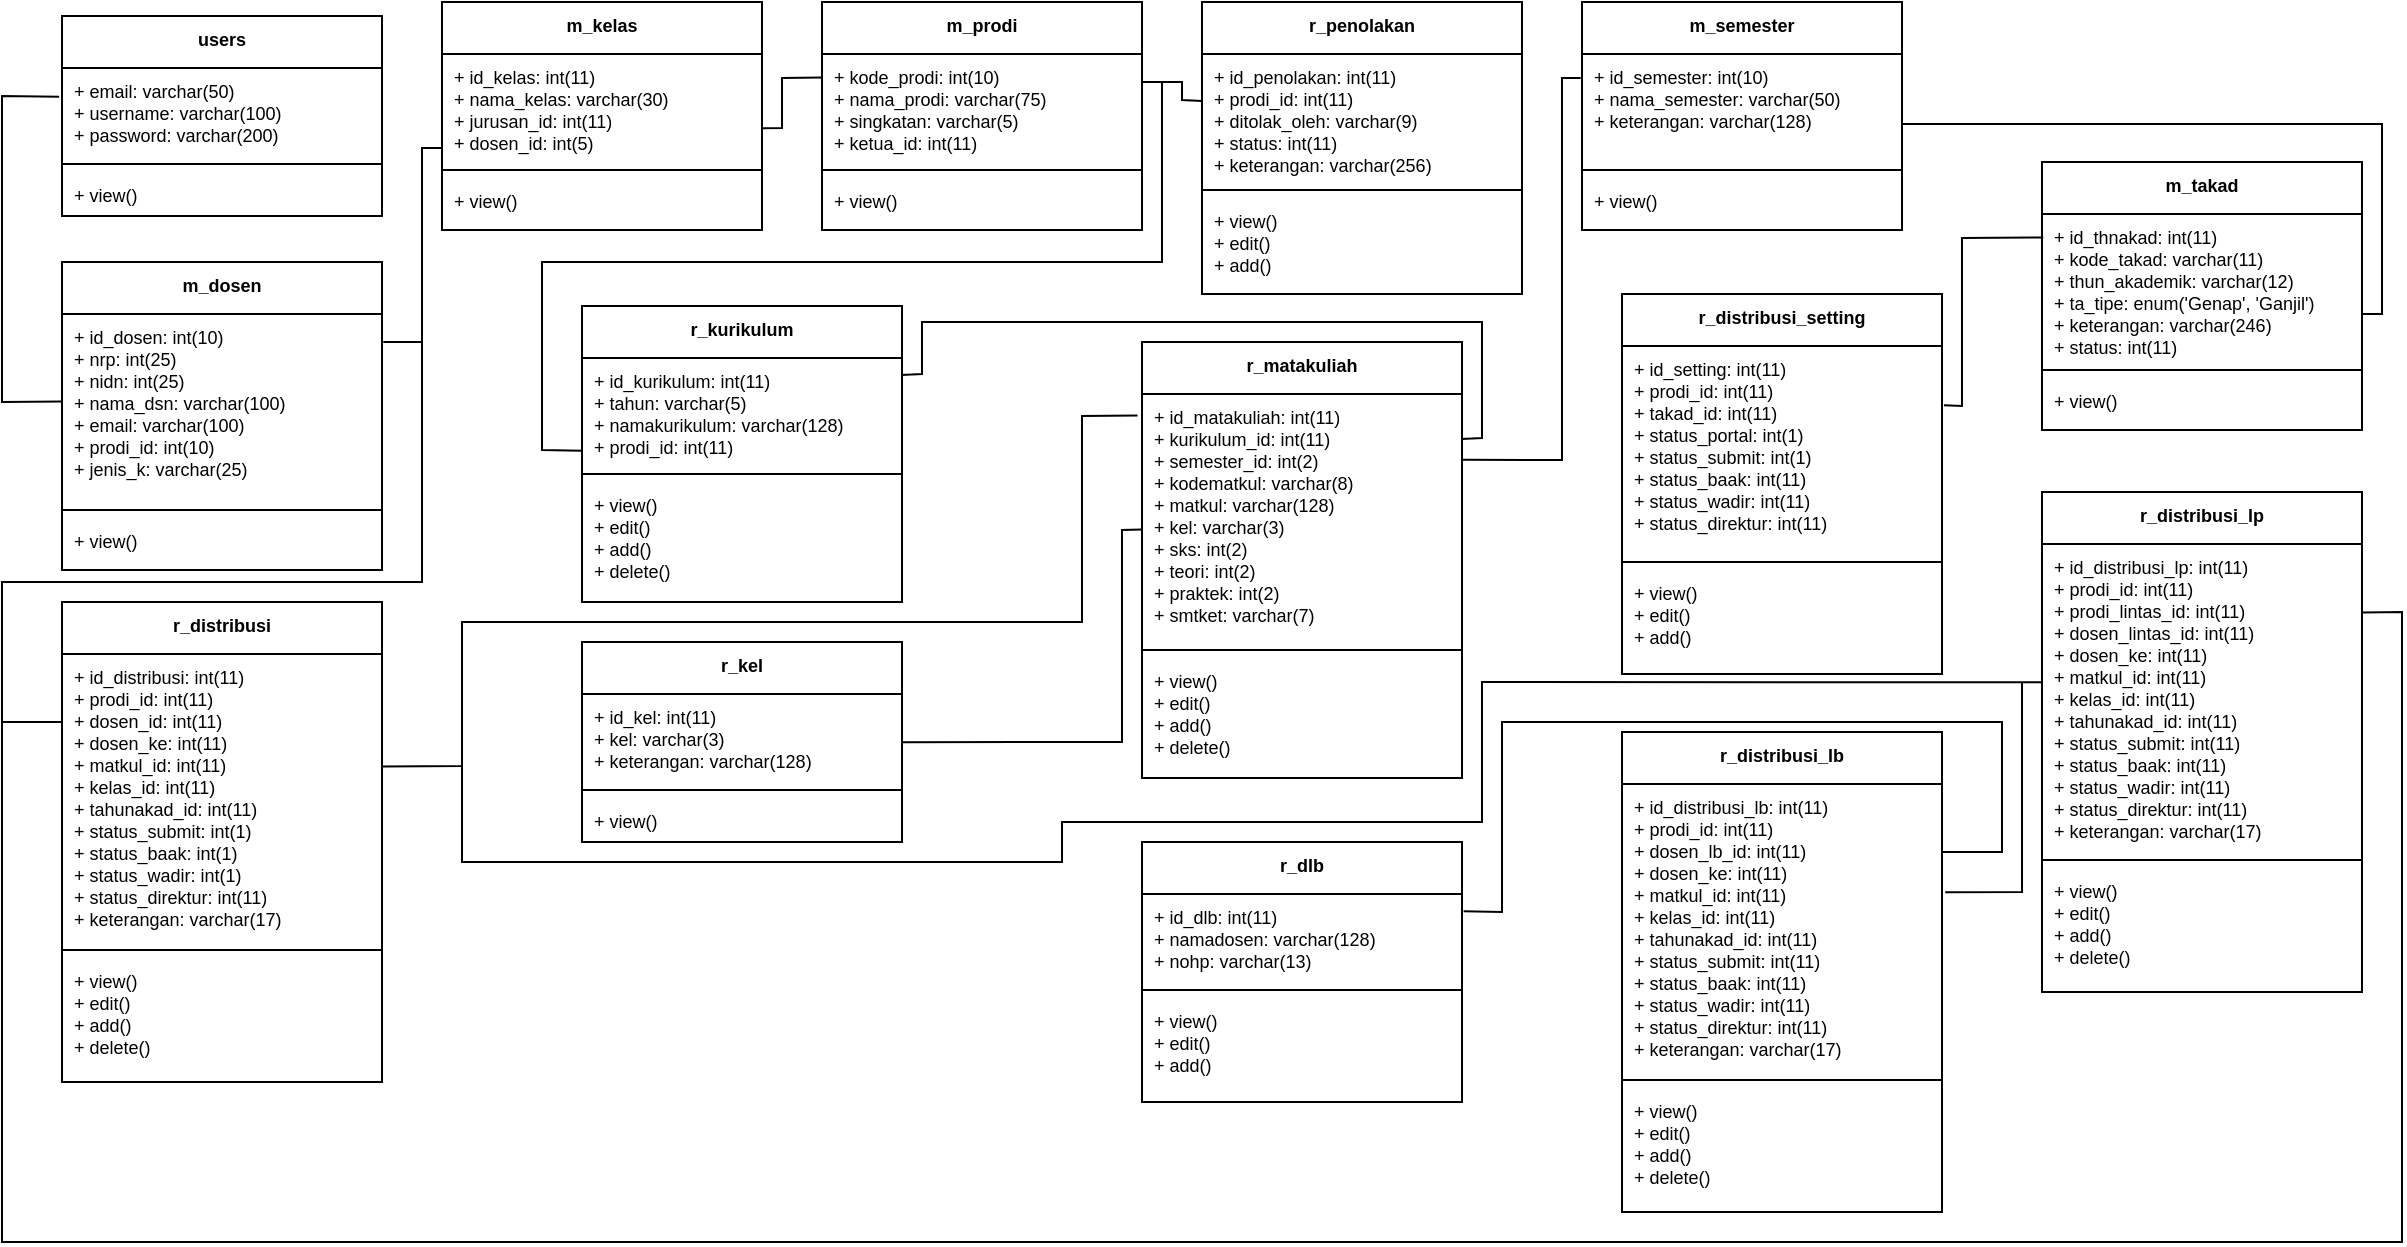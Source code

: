 <mxfile version="16.5.1" type="device"><diagram id="5leFgWzlYx5w-uaJ1oZy" name="Page-1"><mxGraphModel dx="1460" dy="322" grid="1" gridSize="10" guides="1" tooltips="1" connect="1" arrows="1" fold="1" page="1" pageScale="1" pageWidth="827" pageHeight="1169" math="0" shadow="0"><root><mxCell id="0"/><mxCell id="1" parent="0"/><mxCell id="pr-jcd_Mdmu5b7pMXLad-32" value="m_dosen" style="swimlane;fontStyle=1;align=center;verticalAlign=top;childLayout=stackLayout;horizontal=1;startSize=26;horizontalStack=0;resizeParent=1;resizeParentMax=0;resizeLast=0;collapsible=1;marginBottom=0;labelBackgroundColor=none;fontSize=9;fillColor=none;" parent="1" vertex="1"><mxGeometry x="10" y="140" width="160" height="154" as="geometry"/></mxCell><mxCell id="pr-jcd_Mdmu5b7pMXLad-33" value="+ id_dosen: int(10)&#10;+ nrp: int(25)&#10;+ nidn: int(25)&#10;+ nama_dsn: varchar(100)&#10;+ email: varchar(100)&#10;+ prodi_id: int(10)&#10;+ jenis_k: varchar(25)" style="text;strokeColor=none;fillColor=none;align=left;verticalAlign=top;spacingLeft=4;spacingRight=4;overflow=hidden;rotatable=0;points=[[0,0.5],[1,0.5]];portConstraint=eastwest;labelBackgroundColor=none;fontSize=9;" parent="pr-jcd_Mdmu5b7pMXLad-32" vertex="1"><mxGeometry y="26" width="160" height="94" as="geometry"/></mxCell><mxCell id="pr-jcd_Mdmu5b7pMXLad-34" value="" style="line;strokeWidth=1;fillColor=none;align=left;verticalAlign=middle;spacingTop=-1;spacingLeft=3;spacingRight=3;rotatable=0;labelPosition=right;points=[];portConstraint=eastwest;labelBackgroundColor=none;fontSize=9;" parent="pr-jcd_Mdmu5b7pMXLad-32" vertex="1"><mxGeometry y="120" width="160" height="8" as="geometry"/></mxCell><mxCell id="pr-jcd_Mdmu5b7pMXLad-35" value="+ view()" style="text;strokeColor=none;fillColor=none;align=left;verticalAlign=top;spacingLeft=4;spacingRight=4;overflow=hidden;rotatable=0;points=[[0,0.5],[1,0.5]];portConstraint=eastwest;labelBackgroundColor=none;fontSize=9;" parent="pr-jcd_Mdmu5b7pMXLad-32" vertex="1"><mxGeometry y="128" width="160" height="26" as="geometry"/></mxCell><mxCell id="ncS41lQfrTRDmyUuhEsA-8" value="m_kelas" style="swimlane;fontStyle=1;align=center;verticalAlign=top;childLayout=stackLayout;horizontal=1;startSize=26;horizontalStack=0;resizeParent=1;resizeParentMax=0;resizeLast=0;collapsible=1;marginBottom=0;labelBackgroundColor=none;fontSize=9;fillColor=none;" parent="1" vertex="1"><mxGeometry x="200" y="10" width="160" height="114" as="geometry"><mxRectangle x="270" y="10" width="70" height="26" as="alternateBounds"/></mxGeometry></mxCell><mxCell id="ncS41lQfrTRDmyUuhEsA-9" value="+ id_kelas: int(11)&#10;+ nama_kelas: varchar(30)&#10;+ jurusan_id: int(11)&#10;+ dosen_id: int(5)" style="text;strokeColor=none;fillColor=none;align=left;verticalAlign=top;spacingLeft=4;spacingRight=4;overflow=hidden;rotatable=0;points=[[0,0.5],[1,0.5]];portConstraint=eastwest;labelBackgroundColor=none;fontSize=9;" parent="ncS41lQfrTRDmyUuhEsA-8" vertex="1"><mxGeometry y="26" width="160" height="54" as="geometry"/></mxCell><mxCell id="ncS41lQfrTRDmyUuhEsA-10" value="" style="line;strokeWidth=1;fillColor=none;align=left;verticalAlign=middle;spacingTop=-1;spacingLeft=3;spacingRight=3;rotatable=0;labelPosition=right;points=[];portConstraint=eastwest;labelBackgroundColor=none;fontSize=9;" parent="ncS41lQfrTRDmyUuhEsA-8" vertex="1"><mxGeometry y="80" width="160" height="8" as="geometry"/></mxCell><mxCell id="ncS41lQfrTRDmyUuhEsA-11" value="+ view()" style="text;strokeColor=none;fillColor=none;align=left;verticalAlign=top;spacingLeft=4;spacingRight=4;overflow=hidden;rotatable=0;points=[[0,0.5],[1,0.5]];portConstraint=eastwest;labelBackgroundColor=none;fontSize=9;" parent="ncS41lQfrTRDmyUuhEsA-8" vertex="1"><mxGeometry y="88" width="160" height="26" as="geometry"/></mxCell><mxCell id="ncS41lQfrTRDmyUuhEsA-12" value="m_prodi" style="swimlane;fontStyle=1;align=center;verticalAlign=top;childLayout=stackLayout;horizontal=1;startSize=26;horizontalStack=0;resizeParent=1;resizeParentMax=0;resizeLast=0;collapsible=1;marginBottom=0;labelBackgroundColor=none;fontSize=9;fillColor=none;" parent="1" vertex="1"><mxGeometry x="390" y="10" width="160" height="114" as="geometry"><mxRectangle x="270" y="10" width="70" height="26" as="alternateBounds"/></mxGeometry></mxCell><mxCell id="ncS41lQfrTRDmyUuhEsA-13" value="+ kode_prodi: int(10)&#10;+ nama_prodi: varchar(75)&#10;+ singkatan: varchar(5)&#10;+ ketua_id: int(11)" style="text;strokeColor=none;fillColor=none;align=left;verticalAlign=top;spacingLeft=4;spacingRight=4;overflow=hidden;rotatable=0;points=[[0,0.5],[1,0.5]];portConstraint=eastwest;labelBackgroundColor=none;fontSize=9;" parent="ncS41lQfrTRDmyUuhEsA-12" vertex="1"><mxGeometry y="26" width="160" height="54" as="geometry"/></mxCell><mxCell id="ncS41lQfrTRDmyUuhEsA-14" value="" style="line;strokeWidth=1;fillColor=none;align=left;verticalAlign=middle;spacingTop=-1;spacingLeft=3;spacingRight=3;rotatable=0;labelPosition=right;points=[];portConstraint=eastwest;labelBackgroundColor=none;fontSize=9;" parent="ncS41lQfrTRDmyUuhEsA-12" vertex="1"><mxGeometry y="80" width="160" height="8" as="geometry"/></mxCell><mxCell id="ncS41lQfrTRDmyUuhEsA-15" value="+ view()" style="text;strokeColor=none;fillColor=none;align=left;verticalAlign=top;spacingLeft=4;spacingRight=4;overflow=hidden;rotatable=0;points=[[0,0.5],[1,0.5]];portConstraint=eastwest;labelBackgroundColor=none;fontSize=9;" parent="ncS41lQfrTRDmyUuhEsA-12" vertex="1"><mxGeometry y="88" width="160" height="26" as="geometry"/></mxCell><mxCell id="ncS41lQfrTRDmyUuhEsA-20" value="m_semester" style="swimlane;fontStyle=1;align=center;verticalAlign=top;childLayout=stackLayout;horizontal=1;startSize=26;horizontalStack=0;resizeParent=1;resizeParentMax=0;resizeLast=0;collapsible=1;marginBottom=0;labelBackgroundColor=none;fontSize=9;fillColor=none;" parent="1" vertex="1"><mxGeometry x="770" y="10" width="160" height="114" as="geometry"><mxRectangle x="270" y="10" width="70" height="26" as="alternateBounds"/></mxGeometry></mxCell><mxCell id="ncS41lQfrTRDmyUuhEsA-21" value="+ id_semester: int(10)&#10;+ nama_semester: varchar(50)&#10;+ keterangan: varchar(128)" style="text;strokeColor=none;fillColor=none;align=left;verticalAlign=top;spacingLeft=4;spacingRight=4;overflow=hidden;rotatable=0;points=[[0,0.5],[1,0.5]];portConstraint=eastwest;labelBackgroundColor=none;fontSize=9;" parent="ncS41lQfrTRDmyUuhEsA-20" vertex="1"><mxGeometry y="26" width="160" height="54" as="geometry"/></mxCell><mxCell id="ncS41lQfrTRDmyUuhEsA-22" value="" style="line;strokeWidth=1;fillColor=none;align=left;verticalAlign=middle;spacingTop=-1;spacingLeft=3;spacingRight=3;rotatable=0;labelPosition=right;points=[];portConstraint=eastwest;labelBackgroundColor=none;fontSize=9;" parent="ncS41lQfrTRDmyUuhEsA-20" vertex="1"><mxGeometry y="80" width="160" height="8" as="geometry"/></mxCell><mxCell id="ncS41lQfrTRDmyUuhEsA-23" value="+ view()" style="text;strokeColor=none;fillColor=none;align=left;verticalAlign=top;spacingLeft=4;spacingRight=4;overflow=hidden;rotatable=0;points=[[0,0.5],[1,0.5]];portConstraint=eastwest;labelBackgroundColor=none;fontSize=9;" parent="ncS41lQfrTRDmyUuhEsA-20" vertex="1"><mxGeometry y="88" width="160" height="26" as="geometry"/></mxCell><mxCell id="ncS41lQfrTRDmyUuhEsA-24" value="m_takad" style="swimlane;fontStyle=1;align=center;verticalAlign=top;childLayout=stackLayout;horizontal=1;startSize=26;horizontalStack=0;resizeParent=1;resizeParentMax=0;resizeLast=0;collapsible=1;marginBottom=0;labelBackgroundColor=none;fontSize=9;fillColor=none;" parent="1" vertex="1"><mxGeometry x="1000" y="90" width="160" height="134" as="geometry"><mxRectangle x="270" y="10" width="70" height="26" as="alternateBounds"/></mxGeometry></mxCell><mxCell id="ncS41lQfrTRDmyUuhEsA-25" value="+ id_thnakad: int(11)&#10;+ kode_takad: varchar(11)&#10;+ thun_akademik: varchar(12)&#10;+ ta_tipe: enum('Genap', 'Ganjil')&#10;+ keterangan: varchar(246)&#10;+ status: int(11)" style="text;strokeColor=none;fillColor=none;align=left;verticalAlign=top;spacingLeft=4;spacingRight=4;overflow=hidden;rotatable=0;points=[[0,0.5],[1,0.5]];portConstraint=eastwest;labelBackgroundColor=none;fontSize=9;" parent="ncS41lQfrTRDmyUuhEsA-24" vertex="1"><mxGeometry y="26" width="160" height="74" as="geometry"/></mxCell><mxCell id="ncS41lQfrTRDmyUuhEsA-26" value="" style="line;strokeWidth=1;fillColor=none;align=left;verticalAlign=middle;spacingTop=-1;spacingLeft=3;spacingRight=3;rotatable=0;labelPosition=right;points=[];portConstraint=eastwest;labelBackgroundColor=none;fontSize=9;" parent="ncS41lQfrTRDmyUuhEsA-24" vertex="1"><mxGeometry y="100" width="160" height="8" as="geometry"/></mxCell><mxCell id="ncS41lQfrTRDmyUuhEsA-27" value="+ view()" style="text;strokeColor=none;fillColor=none;align=left;verticalAlign=top;spacingLeft=4;spacingRight=4;overflow=hidden;rotatable=0;points=[[0,0.5],[1,0.5]];portConstraint=eastwest;labelBackgroundColor=none;fontSize=9;" parent="ncS41lQfrTRDmyUuhEsA-24" vertex="1"><mxGeometry y="108" width="160" height="26" as="geometry"/></mxCell><mxCell id="ncS41lQfrTRDmyUuhEsA-28" value="r_distribusi" style="swimlane;fontStyle=1;align=center;verticalAlign=top;childLayout=stackLayout;horizontal=1;startSize=26;horizontalStack=0;resizeParent=1;resizeParentMax=0;resizeLast=0;collapsible=1;marginBottom=0;labelBackgroundColor=none;fontSize=9;fillColor=none;" parent="1" vertex="1"><mxGeometry x="10" y="310" width="160" height="240" as="geometry"/></mxCell><mxCell id="ncS41lQfrTRDmyUuhEsA-29" value="+ id_distribusi: int(11)&#10;+ prodi_id: int(11)&#10;+ dosen_id: int(11)&#10;+ dosen_ke: int(11)&#10;+ matkul_id: int(11)&#10;+ kelas_id: int(11)&#10;+ tahunakad_id: int(11)&#10;+ status_submit: int(1)&#10;+ status_baak: int(1)&#10;+ status_wadir: int(1)&#10;+ status_direktur: int(11)&#10;+ keterangan: varchar(17)" style="text;strokeColor=none;fillColor=none;align=left;verticalAlign=top;spacingLeft=4;spacingRight=4;overflow=hidden;rotatable=0;points=[[0,0.5],[1,0.5]];portConstraint=eastwest;labelBackgroundColor=none;fontSize=9;" parent="ncS41lQfrTRDmyUuhEsA-28" vertex="1"><mxGeometry y="26" width="160" height="144" as="geometry"/></mxCell><mxCell id="ncS41lQfrTRDmyUuhEsA-30" value="" style="line;strokeWidth=1;fillColor=none;align=left;verticalAlign=middle;spacingTop=-1;spacingLeft=3;spacingRight=3;rotatable=0;labelPosition=right;points=[];portConstraint=eastwest;labelBackgroundColor=none;fontSize=9;" parent="ncS41lQfrTRDmyUuhEsA-28" vertex="1"><mxGeometry y="170" width="160" height="8" as="geometry"/></mxCell><mxCell id="ncS41lQfrTRDmyUuhEsA-31" value="+ view()&#10;+ edit()&#10;+ add()&#10;+ delete()" style="text;strokeColor=none;fillColor=none;align=left;verticalAlign=top;spacingLeft=4;spacingRight=4;overflow=hidden;rotatable=0;points=[[0,0.5],[1,0.5]];portConstraint=eastwest;labelBackgroundColor=none;fontSize=9;" parent="ncS41lQfrTRDmyUuhEsA-28" vertex="1"><mxGeometry y="178" width="160" height="62" as="geometry"/></mxCell><mxCell id="ncS41lQfrTRDmyUuhEsA-32" value="r_distribusi_lb" style="swimlane;fontStyle=1;align=center;verticalAlign=top;childLayout=stackLayout;horizontal=1;startSize=26;horizontalStack=0;resizeParent=1;resizeParentMax=0;resizeLast=0;collapsible=1;marginBottom=0;labelBackgroundColor=none;fontSize=9;fillColor=none;" parent="1" vertex="1"><mxGeometry x="790" y="375" width="160" height="240" as="geometry"/></mxCell><mxCell id="ncS41lQfrTRDmyUuhEsA-33" value="+ id_distribusi_lb: int(11)&#10;+ prodi_id: int(11)&#10;+ dosen_lb_id: int(11)&#10;+ dosen_ke: int(11)&#10;+ matkul_id: int(11)&#10;+ kelas_id: int(11)&#10;+ tahunakad_id: int(11)&#10;+ status_submit: int(11)&#10;+ status_baak: int(11)&#10;+ status_wadir: int(11)&#10;+ status_direktur: int(11)&#10;+ keterangan: varchar(17)" style="text;strokeColor=none;fillColor=none;align=left;verticalAlign=top;spacingLeft=4;spacingRight=4;overflow=hidden;rotatable=0;points=[[0,0.5],[1,0.5]];portConstraint=eastwest;labelBackgroundColor=none;fontSize=9;" parent="ncS41lQfrTRDmyUuhEsA-32" vertex="1"><mxGeometry y="26" width="160" height="144" as="geometry"/></mxCell><mxCell id="ncS41lQfrTRDmyUuhEsA-34" value="" style="line;strokeWidth=1;fillColor=none;align=left;verticalAlign=middle;spacingTop=-1;spacingLeft=3;spacingRight=3;rotatable=0;labelPosition=right;points=[];portConstraint=eastwest;labelBackgroundColor=none;fontSize=9;" parent="ncS41lQfrTRDmyUuhEsA-32" vertex="1"><mxGeometry y="170" width="160" height="8" as="geometry"/></mxCell><mxCell id="ncS41lQfrTRDmyUuhEsA-35" value="+ view()&#10;+ edit()&#10;+ add()&#10;+ delete()" style="text;strokeColor=none;fillColor=none;align=left;verticalAlign=top;spacingLeft=4;spacingRight=4;overflow=hidden;rotatable=0;points=[[0,0.5],[1,0.5]];portConstraint=eastwest;labelBackgroundColor=none;fontSize=9;" parent="ncS41lQfrTRDmyUuhEsA-32" vertex="1"><mxGeometry y="178" width="160" height="62" as="geometry"/></mxCell><mxCell id="ncS41lQfrTRDmyUuhEsA-36" value="r_distribusi_lp" style="swimlane;fontStyle=1;align=center;verticalAlign=top;childLayout=stackLayout;horizontal=1;startSize=26;horizontalStack=0;resizeParent=1;resizeParentMax=0;resizeLast=0;collapsible=1;marginBottom=0;labelBackgroundColor=none;fontSize=9;fillColor=none;" parent="1" vertex="1"><mxGeometry x="1000" y="255" width="160" height="250" as="geometry"/></mxCell><mxCell id="ncS41lQfrTRDmyUuhEsA-37" value="+ id_distribusi_lp: int(11)&#10;+ prodi_id: int(11)&#10;+ prodi_lintas_id: int(11)&#10;+ dosen_lintas_id: int(11)&#10;+ dosen_ke: int(11)&#10;+ matkul_id: int(11)&#10;+ kelas_id: int(11)&#10;+ tahunakad_id: int(11)&#10;+ status_submit: int(11)&#10;+ status_baak: int(11)&#10;+ status_wadir: int(11)&#10;+ status_direktur: int(11)&#10;+ keterangan: varchar(17)" style="text;strokeColor=none;fillColor=none;align=left;verticalAlign=top;spacingLeft=4;spacingRight=4;overflow=hidden;rotatable=0;points=[[0,0.5],[1,0.5]];portConstraint=eastwest;labelBackgroundColor=none;fontSize=9;" parent="ncS41lQfrTRDmyUuhEsA-36" vertex="1"><mxGeometry y="26" width="160" height="154" as="geometry"/></mxCell><mxCell id="ncS41lQfrTRDmyUuhEsA-38" value="" style="line;strokeWidth=1;fillColor=none;align=left;verticalAlign=middle;spacingTop=-1;spacingLeft=3;spacingRight=3;rotatable=0;labelPosition=right;points=[];portConstraint=eastwest;labelBackgroundColor=none;fontSize=9;" parent="ncS41lQfrTRDmyUuhEsA-36" vertex="1"><mxGeometry y="180" width="160" height="8" as="geometry"/></mxCell><mxCell id="ncS41lQfrTRDmyUuhEsA-39" value="+ view()&#10;+ edit()&#10;+ add()&#10;+ delete()" style="text;strokeColor=none;fillColor=none;align=left;verticalAlign=top;spacingLeft=4;spacingRight=4;overflow=hidden;rotatable=0;points=[[0,0.5],[1,0.5]];portConstraint=eastwest;labelBackgroundColor=none;fontSize=9;" parent="ncS41lQfrTRDmyUuhEsA-36" vertex="1"><mxGeometry y="188" width="160" height="62" as="geometry"/></mxCell><mxCell id="ncS41lQfrTRDmyUuhEsA-40" value="r_distribusi_setting" style="swimlane;fontStyle=1;align=center;verticalAlign=top;childLayout=stackLayout;horizontal=1;startSize=26;horizontalStack=0;resizeParent=1;resizeParentMax=0;resizeLast=0;collapsible=1;marginBottom=0;labelBackgroundColor=none;fontSize=9;fillColor=none;" parent="1" vertex="1"><mxGeometry x="790" y="156" width="160" height="190" as="geometry"/></mxCell><mxCell id="ncS41lQfrTRDmyUuhEsA-41" value="+ id_setting: int(11)&#10;+ prodi_id: int(11)&#10;+ takad_id: int(11)&#10;+ status_portal: int(1)&#10;+ status_submit: int(1)&#10;+ status_baak: int(11)&#10;+ status_wadir: int(11)&#10;+ status_direktur: int(11)" style="text;strokeColor=none;fillColor=none;align=left;verticalAlign=top;spacingLeft=4;spacingRight=4;overflow=hidden;rotatable=0;points=[[0,0.5],[1,0.5]];portConstraint=eastwest;labelBackgroundColor=none;fontSize=9;" parent="ncS41lQfrTRDmyUuhEsA-40" vertex="1"><mxGeometry y="26" width="160" height="104" as="geometry"/></mxCell><mxCell id="ncS41lQfrTRDmyUuhEsA-42" value="" style="line;strokeWidth=1;fillColor=none;align=left;verticalAlign=middle;spacingTop=-1;spacingLeft=3;spacingRight=3;rotatable=0;labelPosition=right;points=[];portConstraint=eastwest;labelBackgroundColor=none;fontSize=9;" parent="ncS41lQfrTRDmyUuhEsA-40" vertex="1"><mxGeometry y="130" width="160" height="8" as="geometry"/></mxCell><mxCell id="ncS41lQfrTRDmyUuhEsA-43" value="+ view()&#10;+ edit()&#10;+ add()" style="text;strokeColor=none;fillColor=none;align=left;verticalAlign=top;spacingLeft=4;spacingRight=4;overflow=hidden;rotatable=0;points=[[0,0.5],[1,0.5]];portConstraint=eastwest;labelBackgroundColor=none;fontSize=9;" parent="ncS41lQfrTRDmyUuhEsA-40" vertex="1"><mxGeometry y="138" width="160" height="52" as="geometry"/></mxCell><mxCell id="ncS41lQfrTRDmyUuhEsA-44" value="r_dlb" style="swimlane;fontStyle=1;align=center;verticalAlign=top;childLayout=stackLayout;horizontal=1;startSize=26;horizontalStack=0;resizeParent=1;resizeParentMax=0;resizeLast=0;collapsible=1;marginBottom=0;labelBackgroundColor=none;fontSize=9;fillColor=none;" parent="1" vertex="1"><mxGeometry x="550" y="430" width="160" height="130" as="geometry"/></mxCell><mxCell id="ncS41lQfrTRDmyUuhEsA-45" value="+ id_dlb: int(11)&#10;+ namadosen: varchar(128)&#10;+ nohp: varchar(13)" style="text;strokeColor=none;fillColor=none;align=left;verticalAlign=top;spacingLeft=4;spacingRight=4;overflow=hidden;rotatable=0;points=[[0,0.5],[1,0.5]];portConstraint=eastwest;labelBackgroundColor=none;fontSize=9;" parent="ncS41lQfrTRDmyUuhEsA-44" vertex="1"><mxGeometry y="26" width="160" height="44" as="geometry"/></mxCell><mxCell id="ncS41lQfrTRDmyUuhEsA-46" value="" style="line;strokeWidth=1;fillColor=none;align=left;verticalAlign=middle;spacingTop=-1;spacingLeft=3;spacingRight=3;rotatable=0;labelPosition=right;points=[];portConstraint=eastwest;labelBackgroundColor=none;fontSize=9;" parent="ncS41lQfrTRDmyUuhEsA-44" vertex="1"><mxGeometry y="70" width="160" height="8" as="geometry"/></mxCell><mxCell id="ncS41lQfrTRDmyUuhEsA-47" value="+ view()&#10;+ edit()&#10;+ add()" style="text;strokeColor=none;fillColor=none;align=left;verticalAlign=top;spacingLeft=4;spacingRight=4;overflow=hidden;rotatable=0;points=[[0,0.5],[1,0.5]];portConstraint=eastwest;labelBackgroundColor=none;fontSize=9;" parent="ncS41lQfrTRDmyUuhEsA-44" vertex="1"><mxGeometry y="78" width="160" height="52" as="geometry"/></mxCell><mxCell id="ncS41lQfrTRDmyUuhEsA-48" value="r_kel" style="swimlane;fontStyle=1;align=center;verticalAlign=top;childLayout=stackLayout;horizontal=1;startSize=26;horizontalStack=0;resizeParent=1;resizeParentMax=0;resizeLast=0;collapsible=1;marginBottom=0;labelBackgroundColor=none;fontSize=9;fillColor=none;" parent="1" vertex="1"><mxGeometry x="270" y="330" width="160" height="100" as="geometry"/></mxCell><mxCell id="ncS41lQfrTRDmyUuhEsA-49" value="+ id_kel: int(11)&#10;+ kel: varchar(3)&#10;+ keterangan: varchar(128)" style="text;strokeColor=none;fillColor=none;align=left;verticalAlign=top;spacingLeft=4;spacingRight=4;overflow=hidden;rotatable=0;points=[[0,0.5],[1,0.5]];portConstraint=eastwest;labelBackgroundColor=none;fontSize=9;" parent="ncS41lQfrTRDmyUuhEsA-48" vertex="1"><mxGeometry y="26" width="160" height="44" as="geometry"/></mxCell><mxCell id="ncS41lQfrTRDmyUuhEsA-50" value="" style="line;strokeWidth=1;fillColor=none;align=left;verticalAlign=middle;spacingTop=-1;spacingLeft=3;spacingRight=3;rotatable=0;labelPosition=right;points=[];portConstraint=eastwest;labelBackgroundColor=none;fontSize=9;" parent="ncS41lQfrTRDmyUuhEsA-48" vertex="1"><mxGeometry y="70" width="160" height="8" as="geometry"/></mxCell><mxCell id="ncS41lQfrTRDmyUuhEsA-51" value="+ view()" style="text;strokeColor=none;fillColor=none;align=left;verticalAlign=top;spacingLeft=4;spacingRight=4;overflow=hidden;rotatable=0;points=[[0,0.5],[1,0.5]];portConstraint=eastwest;labelBackgroundColor=none;fontSize=9;" parent="ncS41lQfrTRDmyUuhEsA-48" vertex="1"><mxGeometry y="78" width="160" height="22" as="geometry"/></mxCell><mxCell id="ncS41lQfrTRDmyUuhEsA-52" value="r_kurikulum" style="swimlane;fontStyle=1;align=center;verticalAlign=top;childLayout=stackLayout;horizontal=1;startSize=26;horizontalStack=0;resizeParent=1;resizeParentMax=0;resizeLast=0;collapsible=1;marginBottom=0;labelBackgroundColor=none;fontSize=9;fillColor=none;" parent="1" vertex="1"><mxGeometry x="270" y="162" width="160" height="148" as="geometry"/></mxCell><mxCell id="ncS41lQfrTRDmyUuhEsA-53" value="+ id_kurikulum: int(11)&#10;+ tahun: varchar(5)&#10;+ namakurikulum: varchar(128)&#10;+ prodi_id: int(11)" style="text;strokeColor=none;fillColor=none;align=left;verticalAlign=top;spacingLeft=4;spacingRight=4;overflow=hidden;rotatable=0;points=[[0,0.5],[1,0.5]];portConstraint=eastwest;labelBackgroundColor=none;fontSize=9;" parent="ncS41lQfrTRDmyUuhEsA-52" vertex="1"><mxGeometry y="26" width="160" height="54" as="geometry"/></mxCell><mxCell id="ncS41lQfrTRDmyUuhEsA-54" value="" style="line;strokeWidth=1;fillColor=none;align=left;verticalAlign=middle;spacingTop=-1;spacingLeft=3;spacingRight=3;rotatable=0;labelPosition=right;points=[];portConstraint=eastwest;labelBackgroundColor=none;fontSize=9;" parent="ncS41lQfrTRDmyUuhEsA-52" vertex="1"><mxGeometry y="80" width="160" height="8" as="geometry"/></mxCell><mxCell id="ncS41lQfrTRDmyUuhEsA-55" value="+ view()&#10;+ edit()&#10;+ add()&#10;+ delete()" style="text;strokeColor=none;fillColor=none;align=left;verticalAlign=top;spacingLeft=4;spacingRight=4;overflow=hidden;rotatable=0;points=[[0,0.5],[1,0.5]];portConstraint=eastwest;labelBackgroundColor=none;fontSize=9;" parent="ncS41lQfrTRDmyUuhEsA-52" vertex="1"><mxGeometry y="88" width="160" height="60" as="geometry"/></mxCell><mxCell id="ncS41lQfrTRDmyUuhEsA-56" value="r_matakuliah" style="swimlane;fontStyle=1;align=center;verticalAlign=top;childLayout=stackLayout;horizontal=1;startSize=26;horizontalStack=0;resizeParent=1;resizeParentMax=0;resizeLast=0;collapsible=1;marginBottom=0;labelBackgroundColor=none;fontSize=9;fillColor=none;" parent="1" vertex="1"><mxGeometry x="550" y="180" width="160" height="218" as="geometry"/></mxCell><mxCell id="ncS41lQfrTRDmyUuhEsA-57" value="+ id_matakuliah: int(11)&#10;+ kurikulum_id: int(11)&#10;+ semester_id: int(2)&#10;+ kodematkul: varchar(8)&#10;+ matkul: varchar(128)&#10;+ kel: varchar(3)&#10;+ sks: int(2)&#10;+ teori: int(2)&#10;+ praktek: int(2)&#10;+ smtket: varchar(7)" style="text;strokeColor=none;fillColor=none;align=left;verticalAlign=top;spacingLeft=4;spacingRight=4;overflow=hidden;rotatable=0;points=[[0,0.5],[1,0.5]];portConstraint=eastwest;labelBackgroundColor=none;fontSize=9;" parent="ncS41lQfrTRDmyUuhEsA-56" vertex="1"><mxGeometry y="26" width="160" height="124" as="geometry"/></mxCell><mxCell id="ncS41lQfrTRDmyUuhEsA-58" value="" style="line;strokeWidth=1;fillColor=none;align=left;verticalAlign=middle;spacingTop=-1;spacingLeft=3;spacingRight=3;rotatable=0;labelPosition=right;points=[];portConstraint=eastwest;labelBackgroundColor=none;fontSize=9;" parent="ncS41lQfrTRDmyUuhEsA-56" vertex="1"><mxGeometry y="150" width="160" height="8" as="geometry"/></mxCell><mxCell id="ncS41lQfrTRDmyUuhEsA-59" value="+ view()&#10;+ edit()&#10;+ add()&#10;+ delete()" style="text;strokeColor=none;fillColor=none;align=left;verticalAlign=top;spacingLeft=4;spacingRight=4;overflow=hidden;rotatable=0;points=[[0,0.5],[1,0.5]];portConstraint=eastwest;labelBackgroundColor=none;fontSize=9;" parent="ncS41lQfrTRDmyUuhEsA-56" vertex="1"><mxGeometry y="158" width="160" height="60" as="geometry"/></mxCell><mxCell id="ncS41lQfrTRDmyUuhEsA-60" value="r_penolakan" style="swimlane;fontStyle=1;align=center;verticalAlign=top;childLayout=stackLayout;horizontal=1;startSize=26;horizontalStack=0;resizeParent=1;resizeParentMax=0;resizeLast=0;collapsible=1;marginBottom=0;labelBackgroundColor=none;fontSize=9;fillColor=none;" parent="1" vertex="1"><mxGeometry x="580" y="10" width="160" height="146" as="geometry"/></mxCell><mxCell id="ncS41lQfrTRDmyUuhEsA-61" value="+ id_penolakan: int(11)&#10;+ prodi_id: int(11)&#10;+ ditolak_oleh: varchar(9)&#10;+ status: int(11)&#10;+ keterangan: varchar(256)" style="text;strokeColor=none;fillColor=none;align=left;verticalAlign=top;spacingLeft=4;spacingRight=4;overflow=hidden;rotatable=0;points=[[0,0.5],[1,0.5]];portConstraint=eastwest;labelBackgroundColor=none;fontSize=9;" parent="ncS41lQfrTRDmyUuhEsA-60" vertex="1"><mxGeometry y="26" width="160" height="64" as="geometry"/></mxCell><mxCell id="ncS41lQfrTRDmyUuhEsA-62" value="" style="line;strokeWidth=1;fillColor=none;align=left;verticalAlign=middle;spacingTop=-1;spacingLeft=3;spacingRight=3;rotatable=0;labelPosition=right;points=[];portConstraint=eastwest;labelBackgroundColor=none;fontSize=9;" parent="ncS41lQfrTRDmyUuhEsA-60" vertex="1"><mxGeometry y="90" width="160" height="8" as="geometry"/></mxCell><mxCell id="ncS41lQfrTRDmyUuhEsA-63" value="+ view()&#10;+ edit()&#10;+ add()" style="text;strokeColor=none;fillColor=none;align=left;verticalAlign=top;spacingLeft=4;spacingRight=4;overflow=hidden;rotatable=0;points=[[0,0.5],[1,0.5]];portConstraint=eastwest;labelBackgroundColor=none;fontSize=9;" parent="ncS41lQfrTRDmyUuhEsA-60" vertex="1"><mxGeometry y="98" width="160" height="48" as="geometry"/></mxCell><mxCell id="ncS41lQfrTRDmyUuhEsA-64" value="users" style="swimlane;fontStyle=1;align=center;verticalAlign=top;childLayout=stackLayout;horizontal=1;startSize=26;horizontalStack=0;resizeParent=1;resizeParentMax=0;resizeLast=0;collapsible=1;marginBottom=0;labelBackgroundColor=none;fontSize=9;fillColor=none;" parent="1" vertex="1"><mxGeometry x="10" y="17" width="160" height="100" as="geometry"/></mxCell><mxCell id="ncS41lQfrTRDmyUuhEsA-65" value="+ email: varchar(50)&#10;+ username: varchar(100)&#10;+ password: varchar(200)" style="text;strokeColor=none;fillColor=none;align=left;verticalAlign=top;spacingLeft=4;spacingRight=4;overflow=hidden;rotatable=0;points=[[0,0.5],[1,0.5]];portConstraint=eastwest;labelBackgroundColor=none;fontSize=9;" parent="ncS41lQfrTRDmyUuhEsA-64" vertex="1"><mxGeometry y="26" width="160" height="44" as="geometry"/></mxCell><mxCell id="ncS41lQfrTRDmyUuhEsA-66" value="" style="line;strokeWidth=1;fillColor=none;align=left;verticalAlign=middle;spacingTop=-1;spacingLeft=3;spacingRight=3;rotatable=0;labelPosition=right;points=[];portConstraint=eastwest;labelBackgroundColor=none;fontSize=9;" parent="ncS41lQfrTRDmyUuhEsA-64" vertex="1"><mxGeometry y="70" width="160" height="8" as="geometry"/></mxCell><mxCell id="ncS41lQfrTRDmyUuhEsA-67" value="+ view()" style="text;strokeColor=none;fillColor=none;align=left;verticalAlign=top;spacingLeft=4;spacingRight=4;overflow=hidden;rotatable=0;points=[[0,0.5],[1,0.5]];portConstraint=eastwest;labelBackgroundColor=none;fontSize=9;" parent="ncS41lQfrTRDmyUuhEsA-64" vertex="1"><mxGeometry y="78" width="160" height="22" as="geometry"/></mxCell><mxCell id="ncS41lQfrTRDmyUuhEsA-68" value="" style="endArrow=none;html=1;rounded=0;entryX=0;entryY=0.87;entryDx=0;entryDy=0;entryPerimeter=0;exitX=1.004;exitY=0.149;exitDx=0;exitDy=0;exitPerimeter=0;" parent="1" source="pr-jcd_Mdmu5b7pMXLad-33" target="ncS41lQfrTRDmyUuhEsA-9" edge="1"><mxGeometry width="50" height="50" relative="1" as="geometry"><mxPoint x="170" y="49" as="sourcePoint"/><mxPoint x="230" y="50" as="targetPoint"/><Array as="points"><mxPoint x="190" y="180"/><mxPoint x="190" y="83"/></Array></mxGeometry></mxCell><mxCell id="ncS41lQfrTRDmyUuhEsA-74" value="" style="endArrow=none;html=1;rounded=0;exitX=0.998;exitY=0.687;exitDx=0;exitDy=0;exitPerimeter=0;entryX=0.002;entryY=0.218;entryDx=0;entryDy=0;entryPerimeter=0;" parent="1" source="ncS41lQfrTRDmyUuhEsA-9" target="ncS41lQfrTRDmyUuhEsA-13" edge="1"><mxGeometry width="50" height="50" relative="1" as="geometry"><mxPoint x="430" y="50" as="sourcePoint"/><mxPoint x="390" y="48" as="targetPoint"/><Array as="points"><mxPoint x="370" y="73"/><mxPoint x="370" y="48"/></Array></mxGeometry></mxCell><mxCell id="ncS41lQfrTRDmyUuhEsA-83" value="" style="endArrow=none;html=1;rounded=0;exitX=1;exitY=0.648;exitDx=0;exitDy=0;exitPerimeter=0;entryX=1;entryY=0.676;entryDx=0;entryDy=0;entryPerimeter=0;" parent="1" source="ncS41lQfrTRDmyUuhEsA-21" target="ncS41lQfrTRDmyUuhEsA-25" edge="1"><mxGeometry width="50" height="50" relative="1" as="geometry"><mxPoint x="970" y="100" as="sourcePoint"/><mxPoint x="1050" y="82" as="targetPoint"/><Array as="points"><mxPoint x="970" y="71"/><mxPoint x="1170" y="71"/><mxPoint x="1170" y="166"/></Array></mxGeometry></mxCell><mxCell id="ncS41lQfrTRDmyUuhEsA-86" value="" style="endArrow=none;html=1;rounded=0;exitX=1.003;exitY=0.265;exitDx=0;exitDy=0;exitPerimeter=0;entryX=-0.004;entryY=0.222;entryDx=0;entryDy=0;entryPerimeter=0;" parent="1" source="ncS41lQfrTRDmyUuhEsA-57" target="ncS41lQfrTRDmyUuhEsA-21" edge="1"><mxGeometry width="50" height="50" relative="1" as="geometry"><mxPoint x="690" y="220.002" as="sourcePoint"/><mxPoint x="790" y="48" as="targetPoint"/><Array as="points"><mxPoint x="760" y="239"/><mxPoint x="760" y="48"/></Array></mxGeometry></mxCell><mxCell id="ncS41lQfrTRDmyUuhEsA-89" value="" style="endArrow=none;html=1;rounded=0;entryX=0.997;entryY=0.157;entryDx=0;entryDy=0;entryPerimeter=0;exitX=0.998;exitY=0.181;exitDx=0;exitDy=0;exitPerimeter=0;" parent="1" source="ncS41lQfrTRDmyUuhEsA-57" target="ncS41lQfrTRDmyUuhEsA-53" edge="1"><mxGeometry width="50" height="50" relative="1" as="geometry"><mxPoint x="760" y="340" as="sourcePoint"/><mxPoint x="710" y="220" as="targetPoint"/><Array as="points"><mxPoint x="720" y="228"/><mxPoint x="720" y="170"/><mxPoint x="440" y="170"/><mxPoint x="440" y="196"/></Array></mxGeometry></mxCell><mxCell id="ncS41lQfrTRDmyUuhEsA-90" value="" style="endArrow=none;html=1;rounded=0;exitX=0;exitY=0.858;exitDx=0;exitDy=0;exitPerimeter=0;" parent="1" source="ncS41lQfrTRDmyUuhEsA-53" edge="1"><mxGeometry width="50" height="50" relative="1" as="geometry"><mxPoint x="510" y="140" as="sourcePoint"/><mxPoint x="550" y="50" as="targetPoint"/><Array as="points"><mxPoint x="250" y="234"/><mxPoint x="250" y="140"/><mxPoint x="560" y="140"/><mxPoint x="560" y="50"/></Array></mxGeometry></mxCell><mxCell id="ncS41lQfrTRDmyUuhEsA-91" value="" style="endArrow=none;html=1;rounded=0;entryX=0;entryY=0.546;entryDx=0;entryDy=0;entryPerimeter=0;exitX=1;exitY=0.547;exitDx=0;exitDy=0;exitPerimeter=0;" parent="1" source="ncS41lQfrTRDmyUuhEsA-49" target="ncS41lQfrTRDmyUuhEsA-57" edge="1"><mxGeometry width="50" height="50" relative="1" as="geometry"><mxPoint x="490" y="450" as="sourcePoint"/><mxPoint x="370" y="320" as="targetPoint"/><Array as="points"><mxPoint x="540" y="380"/><mxPoint x="540" y="274"/></Array></mxGeometry></mxCell><mxCell id="ncS41lQfrTRDmyUuhEsA-94" value="" style="endArrow=none;html=1;rounded=0;entryX=-0.009;entryY=0.327;entryDx=0;entryDy=0;entryPerimeter=0;exitX=0.001;exitY=0.465;exitDx=0;exitDy=0;exitPerimeter=0;" parent="1" source="pr-jcd_Mdmu5b7pMXLad-33" target="ncS41lQfrTRDmyUuhEsA-65" edge="1"><mxGeometry width="50" height="50" relative="1" as="geometry"><mxPoint x="180.96" y="232.058" as="sourcePoint"/><mxPoint x="280" y="92.98" as="targetPoint"/><Array as="points"><mxPoint x="-20" y="210"/><mxPoint x="-20" y="57"/></Array></mxGeometry></mxCell><mxCell id="ncS41lQfrTRDmyUuhEsA-95" value="" style="endArrow=none;html=1;rounded=0;exitX=1.006;exitY=0.285;exitDx=0;exitDy=0;exitPerimeter=0;entryX=0.004;entryY=0.158;entryDx=0;entryDy=0;entryPerimeter=0;" parent="1" source="ncS41lQfrTRDmyUuhEsA-41" target="ncS41lQfrTRDmyUuhEsA-25" edge="1"><mxGeometry width="50" height="50" relative="1" as="geometry"><mxPoint x="960" y="80.992" as="sourcePoint"/><mxPoint x="1010" y="200" as="targetPoint"/><Array as="points"><mxPoint x="960" y="212"/><mxPoint x="960" y="128"/></Array></mxGeometry></mxCell><mxCell id="ncS41lQfrTRDmyUuhEsA-96" value="" style="endArrow=none;html=1;rounded=0;exitX=0;exitY=0.25;exitDx=0;exitDy=0;" parent="1" source="ncS41lQfrTRDmyUuhEsA-28" edge="1"><mxGeometry width="50" height="50" relative="1" as="geometry"><mxPoint x="-20" y="429.998" as="sourcePoint"/><mxPoint x="190" y="180" as="targetPoint"/><Array as="points"><mxPoint x="-20" y="370"/><mxPoint x="-20" y="300"/><mxPoint x="190" y="300"/></Array></mxGeometry></mxCell><mxCell id="ncS41lQfrTRDmyUuhEsA-97" value="" style="endArrow=none;html=1;rounded=0;entryX=-0.014;entryY=0.087;entryDx=0;entryDy=0;entryPerimeter=0;exitX=1.003;exitY=0.391;exitDx=0;exitDy=0;exitPerimeter=0;" parent="1" source="ncS41lQfrTRDmyUuhEsA-29" target="ncS41lQfrTRDmyUuhEsA-57" edge="1"><mxGeometry width="50" height="50" relative="1" as="geometry"><mxPoint x="520" y="423.068" as="sourcePoint"/><mxPoint x="540" y="323.704" as="targetPoint"/><Array as="points"><mxPoint x="210" y="392"/><mxPoint x="210" y="320"/><mxPoint x="520" y="320"/><mxPoint x="520" y="217"/></Array></mxGeometry></mxCell><mxCell id="ncS41lQfrTRDmyUuhEsA-102" value="" style="endArrow=none;html=1;rounded=0;entryX=1;entryY=0.25;entryDx=0;entryDy=0;exitX=1.005;exitY=0.195;exitDx=0;exitDy=0;exitPerimeter=0;" parent="1" source="ncS41lQfrTRDmyUuhEsA-45" target="ncS41lQfrTRDmyUuhEsA-32" edge="1"><mxGeometry width="50" height="50" relative="1" as="geometry"><mxPoint x="690" y="520" as="sourcePoint"/><mxPoint x="720" y="526" as="targetPoint"/><Array as="points"><mxPoint x="730" y="465"/><mxPoint x="730" y="370"/><mxPoint x="980" y="370"/><mxPoint x="980" y="435"/></Array></mxGeometry></mxCell><mxCell id="ncS41lQfrTRDmyUuhEsA-103" value="" style="endArrow=none;html=1;rounded=0;entryX=0.001;entryY=0.367;entryDx=0;entryDy=0;entryPerimeter=0;" parent="1" target="ncS41lQfrTRDmyUuhEsA-61" edge="1"><mxGeometry width="50" height="50" relative="1" as="geometry"><mxPoint x="560" y="50" as="sourcePoint"/><mxPoint x="640" y="60" as="targetPoint"/><Array as="points"><mxPoint x="570" y="50"/><mxPoint x="570" y="59"/></Array></mxGeometry></mxCell><mxCell id="ncS41lQfrTRDmyUuhEsA-106" value="" style="endArrow=none;html=1;rounded=0;fontSize=14;entryX=-0.002;entryY=0.449;entryDx=0;entryDy=0;entryPerimeter=0;" parent="1" target="ncS41lQfrTRDmyUuhEsA-37" edge="1"><mxGeometry width="50" height="50" relative="1" as="geometry"><mxPoint x="210" y="390" as="sourcePoint"/><mxPoint x="980" y="353" as="targetPoint"/><Array as="points"><mxPoint x="210" y="440"/><mxPoint x="510" y="440"/><mxPoint x="510" y="420"/><mxPoint x="720" y="420"/><mxPoint x="720" y="350"/></Array></mxGeometry></mxCell><mxCell id="ncS41lQfrTRDmyUuhEsA-107" value="" style="endArrow=none;html=1;rounded=0;fontSize=14;exitX=1.01;exitY=0.376;exitDx=0;exitDy=0;exitPerimeter=0;" parent="1" source="ncS41lQfrTRDmyUuhEsA-33" edge="1"><mxGeometry width="50" height="50" relative="1" as="geometry"><mxPoint x="900" y="480" as="sourcePoint"/><mxPoint x="990" y="350" as="targetPoint"/><Array as="points"><mxPoint x="990" y="455"/></Array></mxGeometry></mxCell><mxCell id="ncS41lQfrTRDmyUuhEsA-108" value="" style="endArrow=none;html=1;rounded=0;fontSize=14;entryX=1;entryY=0.222;entryDx=0;entryDy=0;entryPerimeter=0;" parent="1" target="ncS41lQfrTRDmyUuhEsA-37" edge="1"><mxGeometry width="50" height="50" relative="1" as="geometry"><mxPoint x="-20" y="370" as="sourcePoint"/><mxPoint x="-20" y="560" as="targetPoint"/><Array as="points"><mxPoint x="-20" y="630"/><mxPoint x="1180" y="630"/><mxPoint x="1180" y="315"/></Array></mxGeometry></mxCell></root></mxGraphModel></diagram></mxfile>